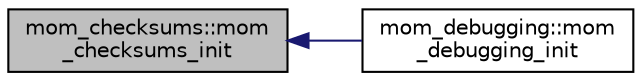 digraph "mom_checksums::mom_checksums_init"
{
 // INTERACTIVE_SVG=YES
  edge [fontname="Helvetica",fontsize="10",labelfontname="Helvetica",labelfontsize="10"];
  node [fontname="Helvetica",fontsize="10",shape=record];
  rankdir="LR";
  Node195 [label="mom_checksums::mom\l_checksums_init",height=0.2,width=0.4,color="black", fillcolor="grey75", style="filled", fontcolor="black"];
  Node195 -> Node196 [dir="back",color="midnightblue",fontsize="10",style="solid",fontname="Helvetica"];
  Node196 [label="mom_debugging::mom\l_debugging_init",height=0.2,width=0.4,color="black", fillcolor="white", style="filled",URL="$namespacemom__debugging.html#a6b65b94cacf1435ce1a593c2b03f40c8",tooltip="MOM_debugging_init initializes the MOM_debugging module, and sets the parameterts that control which ..."];
}
